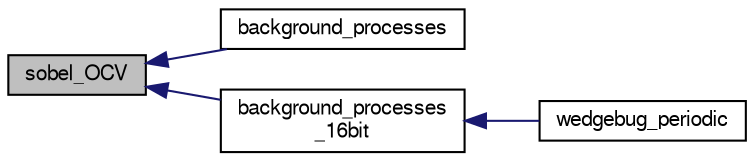 digraph "sobel_OCV"
{
  edge [fontname="FreeSans",fontsize="10",labelfontname="FreeSans",labelfontsize="10"];
  node [fontname="FreeSans",fontsize="10",shape=record];
  rankdir="LR";
  Node1 [label="sobel_OCV",height=0.2,width=0.4,color="black", fillcolor="grey75", style="filled", fontcolor="black"];
  Node1 -> Node2 [dir="back",color="midnightblue",fontsize="10",style="solid",fontname="FreeSans"];
  Node2 [label="background_processes",height=0.2,width=0.4,color="black", fillcolor="white", style="filled",URL="$wedgebug_8c.html#a37483dcff9c407f382e82b9e0a0a4729"];
  Node1 -> Node3 [dir="back",color="midnightblue",fontsize="10",style="solid",fontname="FreeSans"];
  Node3 [label="background_processes\l_16bit",height=0.2,width=0.4,color="black", fillcolor="white", style="filled",URL="$wedgebug_8c.html#a9a5954363d7056e77bafd4e67866c47c"];
  Node3 -> Node4 [dir="back",color="midnightblue",fontsize="10",style="solid",fontname="FreeSans"];
  Node4 [label="wedgebug_periodic",height=0.2,width=0.4,color="black", fillcolor="white", style="filled",URL="$wedgebug_8h.html#ae7b75121d704ad8c922be906a906495f"];
}
